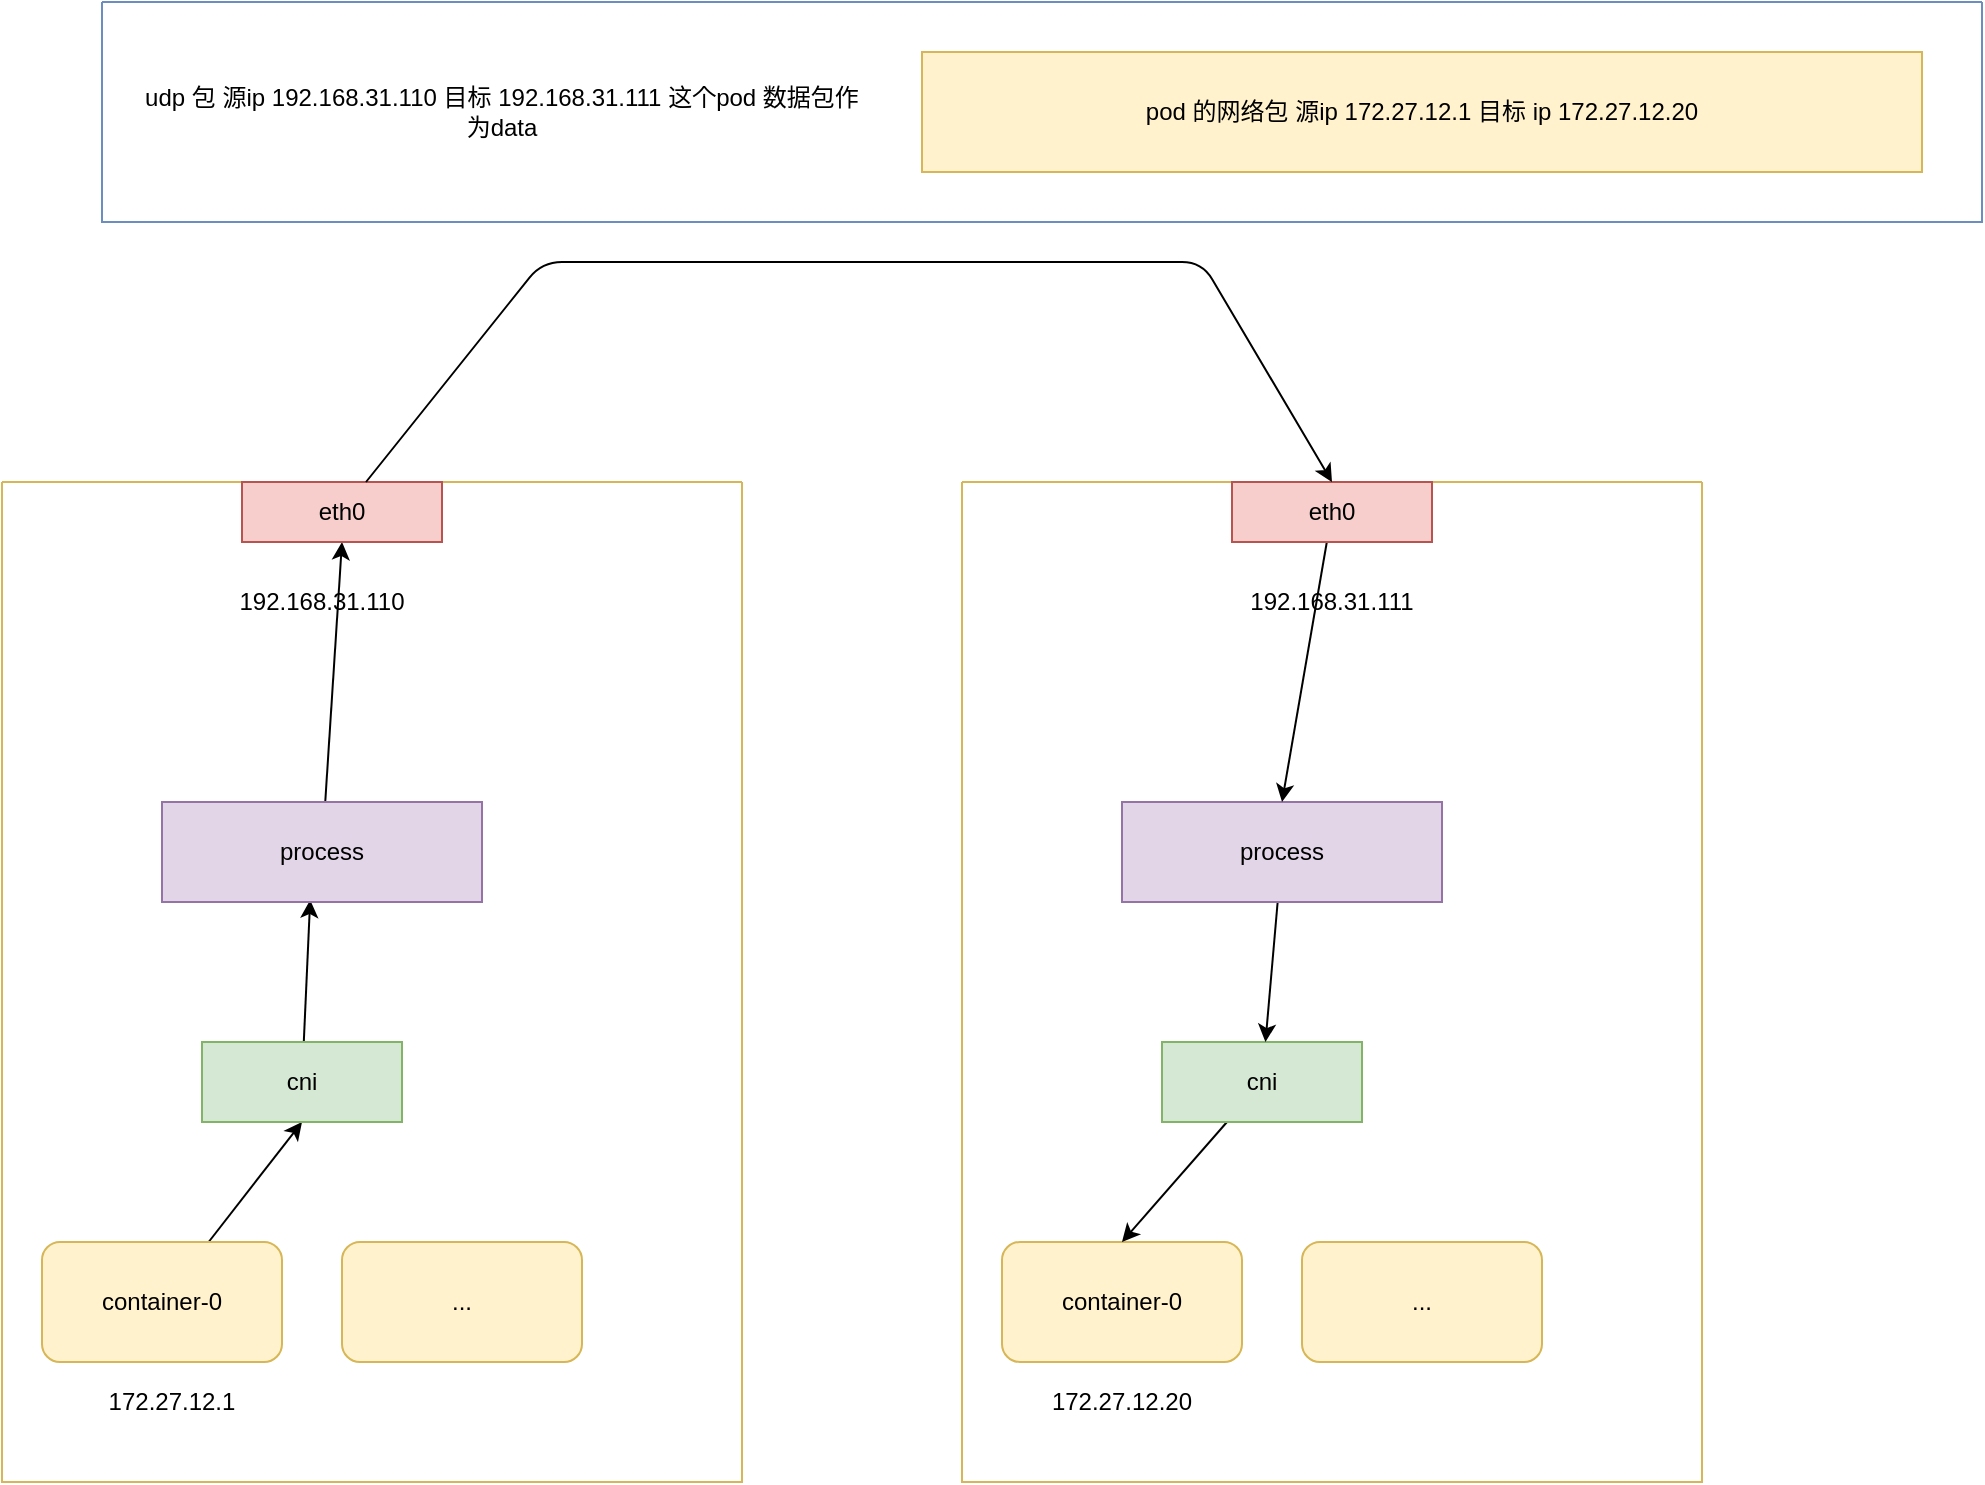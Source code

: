 <mxfile>
    <diagram id="aqwOJoeRU2j1svvQLWWM" name="Page-1">
        <mxGraphModel dx="1408" dy="858" grid="1" gridSize="10" guides="1" tooltips="1" connect="1" arrows="1" fold="1" page="1" pageScale="1" pageWidth="850" pageHeight="1100" background="#ffffff" math="0" shadow="0">
            <root>
                <mxCell id="0"/>
                <mxCell id="1" parent="0"/>
                <mxCell id="2" value="" style="swimlane;startSize=0;fillColor=#fff2cc;strokeColor=#d6b656;" parent="1" vertex="1">
                    <mxGeometry x="610" y="240" width="370" height="500" as="geometry"/>
                </mxCell>
                <mxCell id="3" value="container-0" style="rounded=1;whiteSpace=wrap;html=1;fillColor=#fff2cc;strokeColor=#d6b656;" parent="2" vertex="1">
                    <mxGeometry x="20" y="380" width="120" height="60" as="geometry"/>
                </mxCell>
                <mxCell id="4" value="..." style="rounded=1;whiteSpace=wrap;html=1;fillColor=#fff2cc;strokeColor=#d6b656;" parent="2" vertex="1">
                    <mxGeometry x="170" y="380" width="120" height="60" as="geometry"/>
                </mxCell>
                <mxCell id="40" style="edgeStyle=none;html=1;entryX=0.5;entryY=0;entryDx=0;entryDy=0;" parent="2" source="5" target="3" edge="1">
                    <mxGeometry relative="1" as="geometry"/>
                </mxCell>
                <mxCell id="5" value="cni" style="rounded=0;whiteSpace=wrap;html=1;fillColor=#d5e8d4;strokeColor=#82b366;" parent="2" vertex="1">
                    <mxGeometry x="100" y="280" width="100" height="40" as="geometry"/>
                </mxCell>
                <mxCell id="39" value="" style="edgeStyle=none;html=1;" parent="2" source="6" target="5" edge="1">
                    <mxGeometry relative="1" as="geometry"/>
                </mxCell>
                <mxCell id="6" value="process" style="rounded=0;whiteSpace=wrap;html=1;fillColor=#e1d5e7;strokeColor=#9673a6;" parent="2" vertex="1">
                    <mxGeometry x="80" y="160" width="160" height="50" as="geometry"/>
                </mxCell>
                <mxCell id="36" style="edgeStyle=none;html=1;entryX=0.5;entryY=0;entryDx=0;entryDy=0;" parent="2" source="18" target="6" edge="1">
                    <mxGeometry relative="1" as="geometry"/>
                </mxCell>
                <mxCell id="18" value="eth0" style="rounded=0;whiteSpace=wrap;html=1;fillColor=#f8cecc;strokeColor=#b85450;" parent="2" vertex="1">
                    <mxGeometry x="135" width="100" height="30" as="geometry"/>
                </mxCell>
                <mxCell id="27" value="192.168.31.111" style="text;html=1;strokeColor=none;fillColor=none;align=center;verticalAlign=middle;whiteSpace=wrap;rounded=0;" parent="2" vertex="1">
                    <mxGeometry x="115" y="50" width="140" height="20" as="geometry"/>
                </mxCell>
                <mxCell id="29" value="172.27.12.20" style="text;html=1;strokeColor=none;fillColor=none;align=center;verticalAlign=middle;whiteSpace=wrap;rounded=0;" parent="2" vertex="1">
                    <mxGeometry x="35" y="450" width="90" height="20" as="geometry"/>
                </mxCell>
                <mxCell id="13" value="" style="swimlane;startSize=0;fillColor=#fff2cc;strokeColor=#d6b656;" parent="1" vertex="1">
                    <mxGeometry x="130" y="240" width="370" height="500" as="geometry"/>
                </mxCell>
                <mxCell id="32" style="edgeStyle=none;html=1;entryX=0.5;entryY=1;entryDx=0;entryDy=0;" parent="13" source="14" target="16" edge="1">
                    <mxGeometry relative="1" as="geometry"/>
                </mxCell>
                <mxCell id="14" value="container-0" style="rounded=1;whiteSpace=wrap;html=1;fillColor=#fff2cc;strokeColor=#d6b656;" parent="13" vertex="1">
                    <mxGeometry x="20" y="380" width="120" height="60" as="geometry"/>
                </mxCell>
                <mxCell id="15" value="..." style="rounded=1;whiteSpace=wrap;html=1;fillColor=#fff2cc;strokeColor=#d6b656;" parent="13" vertex="1">
                    <mxGeometry x="170" y="380" width="120" height="60" as="geometry"/>
                </mxCell>
                <mxCell id="33" style="edgeStyle=none;html=1;entryX=0.463;entryY=0.98;entryDx=0;entryDy=0;entryPerimeter=0;" parent="13" source="16" target="17" edge="1">
                    <mxGeometry relative="1" as="geometry"/>
                </mxCell>
                <mxCell id="16" value="cni" style="rounded=0;whiteSpace=wrap;html=1;fillColor=#d5e8d4;strokeColor=#82b366;" parent="13" vertex="1">
                    <mxGeometry x="100" y="280" width="100" height="40" as="geometry"/>
                </mxCell>
                <mxCell id="34" style="edgeStyle=none;html=1;entryX=0.5;entryY=1;entryDx=0;entryDy=0;" parent="13" source="17" target="7" edge="1">
                    <mxGeometry relative="1" as="geometry"/>
                </mxCell>
                <mxCell id="17" value="process" style="rounded=0;whiteSpace=wrap;html=1;fillColor=#e1d5e7;strokeColor=#9673a6;" parent="13" vertex="1">
                    <mxGeometry x="80" y="160" width="160" height="50" as="geometry"/>
                </mxCell>
                <mxCell id="7" value="eth0" style="rounded=0;whiteSpace=wrap;html=1;fillColor=#f8cecc;strokeColor=#b85450;" parent="13" vertex="1">
                    <mxGeometry x="120" width="100" height="30" as="geometry"/>
                </mxCell>
                <mxCell id="19" value="192.168.31.110" style="text;html=1;strokeColor=none;fillColor=none;align=center;verticalAlign=middle;whiteSpace=wrap;rounded=0;" parent="13" vertex="1">
                    <mxGeometry x="90" y="50" width="140" height="20" as="geometry"/>
                </mxCell>
                <mxCell id="28" value="172.27.12.1" style="text;html=1;strokeColor=none;fillColor=none;align=center;verticalAlign=middle;whiteSpace=wrap;rounded=0;" parent="13" vertex="1">
                    <mxGeometry x="40" y="450" width="90" height="20" as="geometry"/>
                </mxCell>
                <mxCell id="35" style="edgeStyle=none;html=1;entryX=0.5;entryY=0;entryDx=0;entryDy=0;" parent="1" source="7" target="18" edge="1">
                    <mxGeometry relative="1" as="geometry">
                        <Array as="points">
                            <mxPoint x="400" y="130"/>
                            <mxPoint x="540" y="130"/>
                            <mxPoint x="730" y="130"/>
                        </Array>
                    </mxGeometry>
                </mxCell>
                <mxCell id="44" value="" style="swimlane;startSize=0;fillColor=#dae8fc;strokeColor=#6c8ebf;" parent="1" vertex="1">
                    <mxGeometry x="180" width="940" height="110" as="geometry"/>
                </mxCell>
                <mxCell id="41" value="pod 的网络包 源ip 172.27.12.1 目标 ip 172.27.12.20" style="rounded=0;whiteSpace=wrap;html=1;fillColor=#fff2cc;strokeColor=#d6b656;" parent="44" vertex="1">
                    <mxGeometry x="410" y="25" width="500" height="60" as="geometry"/>
                </mxCell>
                <mxCell id="45" value="udp 包 源ip 192.168.31.110 目标 192.168.31.111 这个pod 数据包作为data" style="text;html=1;strokeColor=none;fillColor=none;align=center;verticalAlign=middle;whiteSpace=wrap;rounded=0;" parent="44" vertex="1">
                    <mxGeometry x="20" y="40" width="360" height="30" as="geometry"/>
                </mxCell>
            </root>
        </mxGraphModel>
    </diagram>
</mxfile>